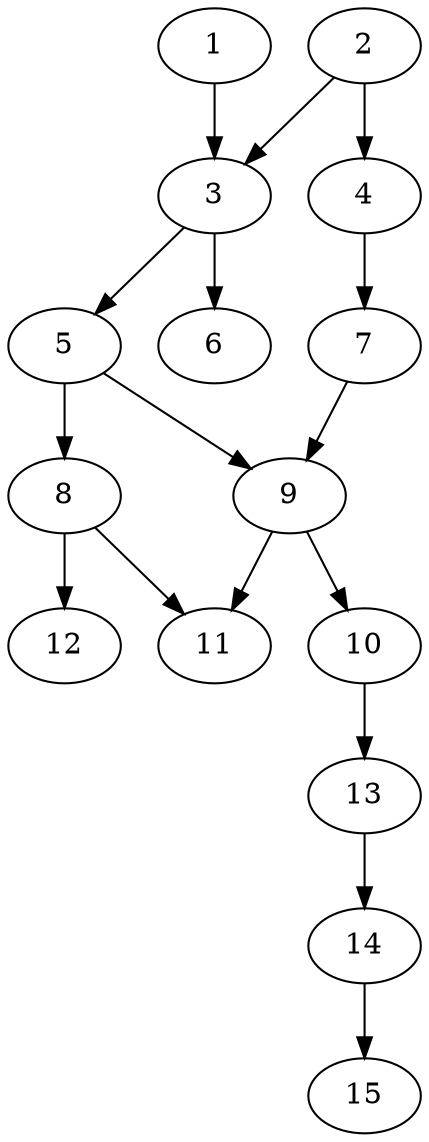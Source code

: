 // DAG automatically generated by daggen at Thu Oct  3 13:59:27 2019
// ./daggen --dot -n 15 --ccr 0.5 --fat 0.5 --regular 0.5 --density 0.6 --mindata 5242880 --maxdata 52428800 
digraph G {
  1 [size="58585088", alpha="0.07", expect_size="29292544"] 
  1 -> 3 [size ="29292544"]
  2 [size="48883712", alpha="0.07", expect_size="24441856"] 
  2 -> 3 [size ="24441856"]
  2 -> 4 [size ="24441856"]
  3 [size="79499264", alpha="0.05", expect_size="39749632"] 
  3 -> 5 [size ="39749632"]
  3 -> 6 [size ="39749632"]
  4 [size="19382272", alpha="0.04", expect_size="9691136"] 
  4 -> 7 [size ="9691136"]
  5 [size="21504000", alpha="0.06", expect_size="10752000"] 
  5 -> 8 [size ="10752000"]
  5 -> 9 [size ="10752000"]
  6 [size="71213056", alpha="0.11", expect_size="35606528"] 
  7 [size="44347392", alpha="0.18", expect_size="22173696"] 
  7 -> 9 [size ="22173696"]
  8 [size="67598336", alpha="0.03", expect_size="33799168"] 
  8 -> 11 [size ="33799168"]
  8 -> 12 [size ="33799168"]
  9 [size="13322240", alpha="0.12", expect_size="6661120"] 
  9 -> 10 [size ="6661120"]
  9 -> 11 [size ="6661120"]
  10 [size="91557888", alpha="0.12", expect_size="45778944"] 
  10 -> 13 [size ="45778944"]
  11 [size="55595008", alpha="0.01", expect_size="27797504"] 
  12 [size="87357440", alpha="0.11", expect_size="43678720"] 
  13 [size="25397248", alpha="0.20", expect_size="12698624"] 
  13 -> 14 [size ="12698624"]
  14 [size="47601664", alpha="0.14", expect_size="23800832"] 
  14 -> 15 [size ="23800832"]
  15 [size="68040704", alpha="0.18", expect_size="34020352"] 
}
